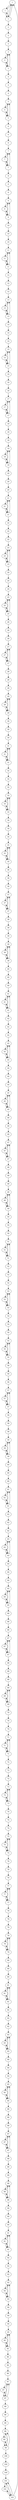 digraph causal
{
	0 [label="1"]	
	1 [label="1"]	
	2 [label="1"]	
	3 [label="2"]	
	4 [label="2"]	
	5 [label="2"]	
	6 [label="3"]	
	7 [label="3"]	
	8 [label="3"]	
	9 [label="4"]	
	10 [label="4"]	
	11 [label="4"]	
	12 [label="5"]	
	13 [label="5"]	
	14 [label="5"]	
	15 [label="6"]	
	16 [label="6"]	
	17 [label="6"]	
	18 [label="7"]	
	19 [label="7"]	
	20 [label="7"]	
	21 [label="8"]	
	22 [label="8"]	
	23 [label="8"]	
	24 [label="9"]	
	25 [label="9"]	
	26 [label="9"]	
	27 [label="10"]	
	28 [label="10"]	
	29 [label="10"]	
	30 [label="11"]	
	31 [label="11"]	
	32 [label="11"]	
	33 [label="12"]	
	34 [label="12"]	
	35 [label="12"]	
	36 [label="13"]	
	37 [label="13"]	
	38 [label="13"]	
	39 [label="14"]	
	40 [label="14"]	
	41 [label="14"]	
	42 [label="15"]	
	43 [label="15"]	
	44 [label="15"]	
	45 [label="16"]	
	46 [label="16"]	
	47 [label="16"]	
	48 [label="17"]	
	49 [label="17"]	
	50 [label="17"]	
	51 [label="18"]	
	52 [label="18"]	
	53 [label="18"]	
	54 [label="19"]	
	55 [label="19"]	
	56 [label="19"]	
	57 [label="20"]	
	58 [label="20"]	
	59 [label="20"]	
	60 [label="21"]	
	61 [label="21"]	
	62 [label="21"]	
	63 [label="22"]	
	64 [label="22"]	
	65 [label="22"]	
	66 [label="23"]	
	67 [label="23"]	
	68 [label="23"]	
	69 [label="24"]	
	70 [label="24"]	
	71 [label="24"]	
	72 [label="25"]	
	73 [label="25"]	
	74 [label="25"]	
	75 [label="26"]	
	76 [label="26"]	
	77 [label="26"]	
	78 [label="27"]	
	79 [label="27"]	
	80 [label="27"]	
	81 [label="28"]	
	82 [label="28"]	
	83 [label="28"]	
	84 [label="29"]	
	85 [label="29"]	
	86 [label="29"]	
	87 [label="30"]	
	88 [label="30"]	
	89 [label="30"]	
	90 [label="31"]	
	91 [label="31"]	
	92 [label="31"]	
	93 [label="32"]	
	94 [label="32"]	
	95 [label="32"]	
	96 [label="33"]	
	97 [label="33"]	
	98 [label="33"]	
	99 [label="34"]	
	100 [label="34"]	
	101 [label="34"]	
	102 [label="35"]	
	103 [label="35"]	
	104 [label="35"]	
	105 [label="36"]	
	106 [label="36"]	
	107 [label="36"]	
	108 [label="37"]	
	109 [label="37"]	
	110 [label="37"]	
	111 [label="38"]	
	112 [label="38"]	
	113 [label="38"]	
	114 [label="39"]	
	115 [label="39"]	
	116 [label="39"]	
	117 [label="40"]	
	118 [label="40"]	
	119 [label="40"]	
	120 [label="41"]	
	121 [label="41"]	
	122 [label="41"]	
	123 [label="42"]	
	124 [label="42"]	
	125 [label="42"]	
	126 [label="43"]	
	127 [label="43"]	
	128 [label="43"]	
	129 [label="44"]	
	130 [label="44"]	
	131 [label="44"]	
	132 [label="45"]	
	133 [label="45"]	
	134 [label="45"]	
	135 [label="46"]	
	136 [label="46"]	
	137 [label="46"]	
	138 [label="47"]	
	139 [label="47"]	
	140 [label="47"]	
	141 [label="48"]	
	142 [label="48"]	
	143 [label="48"]	
	144 [label="49"]	
	145 [label="49"]	
	146 [label="49"]	
	147 [label="50"]	
	148 [label="50"]	
	149 [label="50"]	
	150 [label="51"]	
	151 [label="51"]	
	152 [label="51"]	
	153 [label="52"]	
	154 [label="52"]	
	155 [label="52"]	
	156 [label="53"]	
	157 [label="53"]	
	158 [label="53"]	
	159 [label="54"]	
	160 [label="54"]	
	161 [label="54"]	
	162 [label="55"]	
	163 [label="55"]	
	164 [label="55"]	
	165 [label="56"]	
	166 [label="56"]	
	167 [label="56"]	
	168 [label="57"]	
	169 [label="57"]	
	170 [label="57"]	
	171 [label="58"]	
	172 [label="58"]	
	173 [label="58"]	
	174 [label="59"]	
	175 [label="59"]	
	176 [label="59"]	
	177 [label="60"]	
	178 [label="60"]	
	179 [label="60"]	
	180 [label="61"]	
	181 [label="61"]	
	182 [label="61"]	
	183 [label="62"]	
	184 [label="62"]	
	185 [label="62"]	
	186 [label="63"]	
	187 [label="63"]	
	188 [label="63"]	
	189 [label="64"]	
	190 [label="64"]	
	191 [label="64"]	
	192 [label="65"]	
	193 [label="65"]	
	194 [label="65"]	
	195 [label="66"]	
	196 [label="66"]	
	197 [label="66"]	
	198 [label="67"]	
	199 [label="67"]	
	200 [label="67"]	
	201 [label="68"]	
	202 [label="68"]	
	203 [label="68"]	
	204 [label="69"]	
	205 [label="69"]	
	206 [label="69"]	
	207 [label="70"]	
	208 [label="70"]	
	209 [label="70"]	
	210 [label="71"]	
	211 [label="71"]	
	212 [label="71"]	
	213 [label="72"]	
	214 [label="72"]	
	215 [label="72"]	
	216 [label="73"]	
	217 [label="73"]	
	218 [label="73"]	
	219 [label="74"]	
	220 [label="74"]	
	221 [label="74"]	
	222 [label="75"]	
	223 [label="75"]	
	224 [label="75"]	
	225 [label="76"]	
	226 [label="76"]	
	227 [label="76"]	
	228 [label="77"]	
	229 [label="77"]	
	230 [label="77"]	
	231 [label="78"]	
	232 [label="78"]	
	233 [label="78"]	
	234 [label="79"]	
	235 [label="79"]	
	236 [label="79"]	
	237 [label="80"]	
	238 [label="80"]	
	239 [label="80"]	
	240 [label="81"]	
	241 [label="81"]	
	242 [label="81"]	
	243 [label="82"]	
	244 [label="82"]	
	245 [label="82"]	
	246 [label="83"]	
	247 [label="83"]	
	248 [label="83"]	
	249 [label="84"]	
	250 [label="84"]	
	251 [label="84"]	
	252 [label="85"]	
	253 [label="85"]	
	254 [label="85"]	
	255 [label="86"]	
	256 [label="86"]	
	257 [label="86"]	
	258 [label="87"]	
	259 [label="87"]	
	260 [label="87"]	
	261 [label="88"]	
	262 [label="88"]	
	263 [label="88"]	
	264 [label="89"]	
	265 [label="89"]	
	266 [label="89"]	
	267 [label="90"]	
	268 [label="90"]	
	269 [label="90"]	
	270 [label="91"]	
	271 [label="91"]	
	272 [label="91"]	
	273 [label="92"]	
	274 [label="92"]	
	275 [label="92"]	
	276 [label="93"]	
	277 [label="93"]	
	278 [label="93"]	
	279 [label="94"]	
	280 [label="94"]	
	281 [label="94"]	
	282 [label="95"]	
	283 [label="95"]	
	284 [label="95"]	
	285 [label="96"]	
	286 [label="96"]	
	287 [label="96"]	
	288 [label="97"]	
	289 [label="97"]	
	290 [label="97"]	
	291 [label="98"]	
	292 [label="98"]	
	293 [label="98"]	
	294 [label="99"]	
	295 [label="99"]	
	296 [label="99"]	
	297 [label="100"]	
	298 [label="100"]	
	299 [label="100"]	
	300 [label="101"]	
	301 [label="101"]	
	302 [label="101"]	
	302 -> 0
	0 -> 1
	0 -> 2
	1 -> 0
	1 -> 2
	2 -> 0
	2 -> 1
	2 -> 3
	3 -> 4
	4 -> 5
	5 -> 6
	6 -> 7
	6 -> 8
	7 -> 6
	7 -> 8
	8 -> 6
	8 -> 7
	8 -> 9
	9 -> 10
	10 -> 11
	11 -> 12
	12 -> 13
	12 -> 14
	13 -> 12
	13 -> 14
	14 -> 12
	14 -> 13
	14 -> 15
	15 -> 16
	16 -> 17
	17 -> 18
	18 -> 19
	18 -> 20
	19 -> 18
	19 -> 20
	20 -> 18
	20 -> 19
	20 -> 21
	21 -> 22
	22 -> 23
	23 -> 24
	24 -> 25
	24 -> 26
	25 -> 24
	25 -> 26
	26 -> 24
	26 -> 25
	26 -> 27
	27 -> 28
	28 -> 29
	29 -> 30
	30 -> 31
	30 -> 32
	31 -> 30
	31 -> 32
	32 -> 30
	32 -> 31
	32 -> 33
	33 -> 34
	34 -> 35
	35 -> 36
	36 -> 37
	36 -> 38
	37 -> 36
	37 -> 38
	38 -> 36
	38 -> 37
	38 -> 39
	39 -> 40
	40 -> 41
	41 -> 42
	42 -> 43
	42 -> 44
	43 -> 42
	43 -> 44
	44 -> 42
	44 -> 43
	44 -> 45
	45 -> 46
	46 -> 47
	47 -> 48
	48 -> 49
	48 -> 50
	49 -> 48
	49 -> 50
	50 -> 48
	50 -> 49
	50 -> 51
	51 -> 52
	52 -> 53
	53 -> 54
	54 -> 55
	54 -> 56
	55 -> 54
	55 -> 56
	56 -> 54
	56 -> 55
	56 -> 57
	57 -> 58
	58 -> 59
	59 -> 60
	60 -> 61
	60 -> 62
	61 -> 60
	61 -> 62
	62 -> 60
	62 -> 61
	62 -> 63
	63 -> 64
	64 -> 65
	65 -> 66
	66 -> 67
	66 -> 68
	67 -> 66
	67 -> 68
	68 -> 66
	68 -> 67
	68 -> 69
	69 -> 70
	70 -> 71
	71 -> 72
	72 -> 73
	72 -> 74
	73 -> 72
	73 -> 74
	74 -> 72
	74 -> 73
	74 -> 75
	75 -> 76
	76 -> 77
	77 -> 78
	78 -> 79
	78 -> 80
	79 -> 78
	79 -> 80
	80 -> 78
	80 -> 79
	80 -> 81
	81 -> 82
	82 -> 83
	83 -> 84
	84 -> 85
	84 -> 86
	85 -> 84
	85 -> 86
	86 -> 84
	86 -> 85
	86 -> 87
	87 -> 88
	88 -> 89
	89 -> 90
	90 -> 91
	90 -> 92
	91 -> 90
	91 -> 92
	92 -> 90
	92 -> 91
	92 -> 93
	93 -> 94
	94 -> 95
	95 -> 96
	96 -> 97
	96 -> 98
	97 -> 96
	97 -> 98
	98 -> 96
	98 -> 97
	98 -> 99
	99 -> 100
	100 -> 101
	101 -> 102
	102 -> 103
	102 -> 104
	103 -> 102
	103 -> 104
	104 -> 102
	104 -> 103
	104 -> 105
	105 -> 106
	106 -> 107
	107 -> 108
	108 -> 109
	108 -> 110
	109 -> 108
	109 -> 110
	110 -> 108
	110 -> 109
	110 -> 111
	111 -> 112
	112 -> 113
	113 -> 114
	114 -> 115
	114 -> 116
	115 -> 114
	115 -> 116
	116 -> 114
	116 -> 115
	116 -> 117
	117 -> 118
	118 -> 119
	119 -> 120
	120 -> 121
	120 -> 122
	121 -> 120
	121 -> 122
	122 -> 120
	122 -> 121
	122 -> 123
	123 -> 124
	124 -> 125
	125 -> 126
	126 -> 127
	126 -> 128
	127 -> 126
	127 -> 128
	128 -> 126
	128 -> 127
	128 -> 129
	129 -> 130
	130 -> 131
	131 -> 132
	132 -> 133
	132 -> 134
	133 -> 132
	133 -> 134
	134 -> 132
	134 -> 133
	134 -> 135
	135 -> 136
	136 -> 137
	137 -> 138
	138 -> 139
	138 -> 140
	139 -> 138
	139 -> 140
	140 -> 138
	140 -> 139
	140 -> 141
	141 -> 142
	142 -> 143
	143 -> 144
	144 -> 145
	144 -> 146
	145 -> 144
	145 -> 146
	146 -> 144
	146 -> 145
	146 -> 147
	147 -> 148
	148 -> 149
	149 -> 150
	150 -> 151
	150 -> 152
	151 -> 150
	151 -> 152
	152 -> 150
	152 -> 151
	152 -> 153
	153 -> 154
	154 -> 155
	155 -> 156
	156 -> 157
	156 -> 158
	157 -> 156
	157 -> 158
	158 -> 156
	158 -> 157
	158 -> 159
	159 -> 160
	160 -> 161
	161 -> 162
	162 -> 163
	162 -> 164
	163 -> 162
	163 -> 164
	164 -> 162
	164 -> 163
	164 -> 165
	165 -> 166
	166 -> 167
	167 -> 168
	168 -> 169
	168 -> 170
	169 -> 168
	169 -> 170
	170 -> 168
	170 -> 169
	170 -> 171
	171 -> 172
	172 -> 173
	173 -> 174
	174 -> 175
	174 -> 176
	175 -> 174
	175 -> 176
	176 -> 174
	176 -> 175
	176 -> 177
	177 -> 178
	178 -> 179
	179 -> 180
	180 -> 181
	180 -> 182
	181 -> 180
	181 -> 182
	182 -> 180
	182 -> 181
	182 -> 183
	183 -> 184
	184 -> 185
	185 -> 186
	186 -> 187
	186 -> 188
	187 -> 186
	187 -> 188
	188 -> 186
	188 -> 187
	188 -> 189
	189 -> 190
	190 -> 191
	191 -> 192
	192 -> 193
	192 -> 194
	193 -> 192
	193 -> 194
	194 -> 192
	194 -> 193
	194 -> 195
	195 -> 196
	196 -> 197
	197 -> 198
	198 -> 199
	198 -> 200
	199 -> 198
	199 -> 200
	200 -> 198
	200 -> 199
	200 -> 201
	201 -> 202
	202 -> 203
	203 -> 204
	204 -> 205
	204 -> 206
	205 -> 204
	205 -> 206
	206 -> 204
	206 -> 205
	206 -> 207
	207 -> 208
	208 -> 209
	209 -> 210
	210 -> 211
	210 -> 212
	211 -> 210
	211 -> 212
	212 -> 210
	212 -> 211
	212 -> 213
	213 -> 214
	214 -> 215
	215 -> 216
	216 -> 217
	216 -> 218
	217 -> 216
	217 -> 218
	218 -> 216
	218 -> 217
	218 -> 219
	219 -> 220
	220 -> 221
	221 -> 222
	222 -> 223
	222 -> 224
	223 -> 222
	223 -> 224
	224 -> 222
	224 -> 223
	224 -> 225
	225 -> 226
	226 -> 227
	227 -> 228
	228 -> 229
	228 -> 230
	229 -> 228
	229 -> 230
	230 -> 228
	230 -> 229
	230 -> 231
	231 -> 232
	232 -> 233
	233 -> 234
	234 -> 235
	234 -> 236
	235 -> 234
	235 -> 236
	236 -> 234
	236 -> 235
	236 -> 237
	237 -> 238
	238 -> 239
	239 -> 240
	240 -> 241
	240 -> 242
	241 -> 240
	241 -> 242
	242 -> 240
	242 -> 241
	242 -> 243
	243 -> 244
	244 -> 245
	245 -> 246
	246 -> 247
	246 -> 248
	247 -> 246
	247 -> 248
	248 -> 246
	248 -> 247
	248 -> 249
	249 -> 250
	250 -> 251
	251 -> 252
	252 -> 253
	252 -> 254
	253 -> 252
	253 -> 254
	254 -> 252
	254 -> 253
	254 -> 255
	255 -> 256
	256 -> 257
	257 -> 258
	258 -> 259
	258 -> 260
	259 -> 258
	259 -> 260
	260 -> 258
	260 -> 259
	260 -> 261
	261 -> 262
	262 -> 263
	263 -> 264
	264 -> 265
	264 -> 266
	265 -> 264
	265 -> 266
	266 -> 264
	266 -> 265
	266 -> 267
	267 -> 268
	268 -> 269
	269 -> 270
	270 -> 271
	270 -> 272
	271 -> 270
	271 -> 272
	272 -> 270
	272 -> 271
	272 -> 273
	273 -> 274
	274 -> 275
	275 -> 276
	276 -> 277
	276 -> 278
	277 -> 276
	277 -> 278
	278 -> 276
	278 -> 277
	278 -> 279
	279 -> 280
	280 -> 281
	281 -> 282
	282 -> 283
	282 -> 284
	283 -> 282
	283 -> 284
	284 -> 282
	284 -> 283
	284 -> 285
	285 -> 286
	286 -> 287
	287 -> 288
	288 -> 289
	288 -> 290
	289 -> 288
	289 -> 290
	290 -> 288
	290 -> 289
	290 -> 291
	291 -> 292
	292 -> 293
	293 -> 294
	294 -> 295
	294 -> 296
	295 -> 294
	295 -> 296
	296 -> 294
	296 -> 295
	296 -> 297
	297 -> 298
	298 -> 299
	299 -> 300
	300 -> 301
	300 -> 302
	301 -> 300
	301 -> 302
	302 -> 300
	302 -> 301
}
